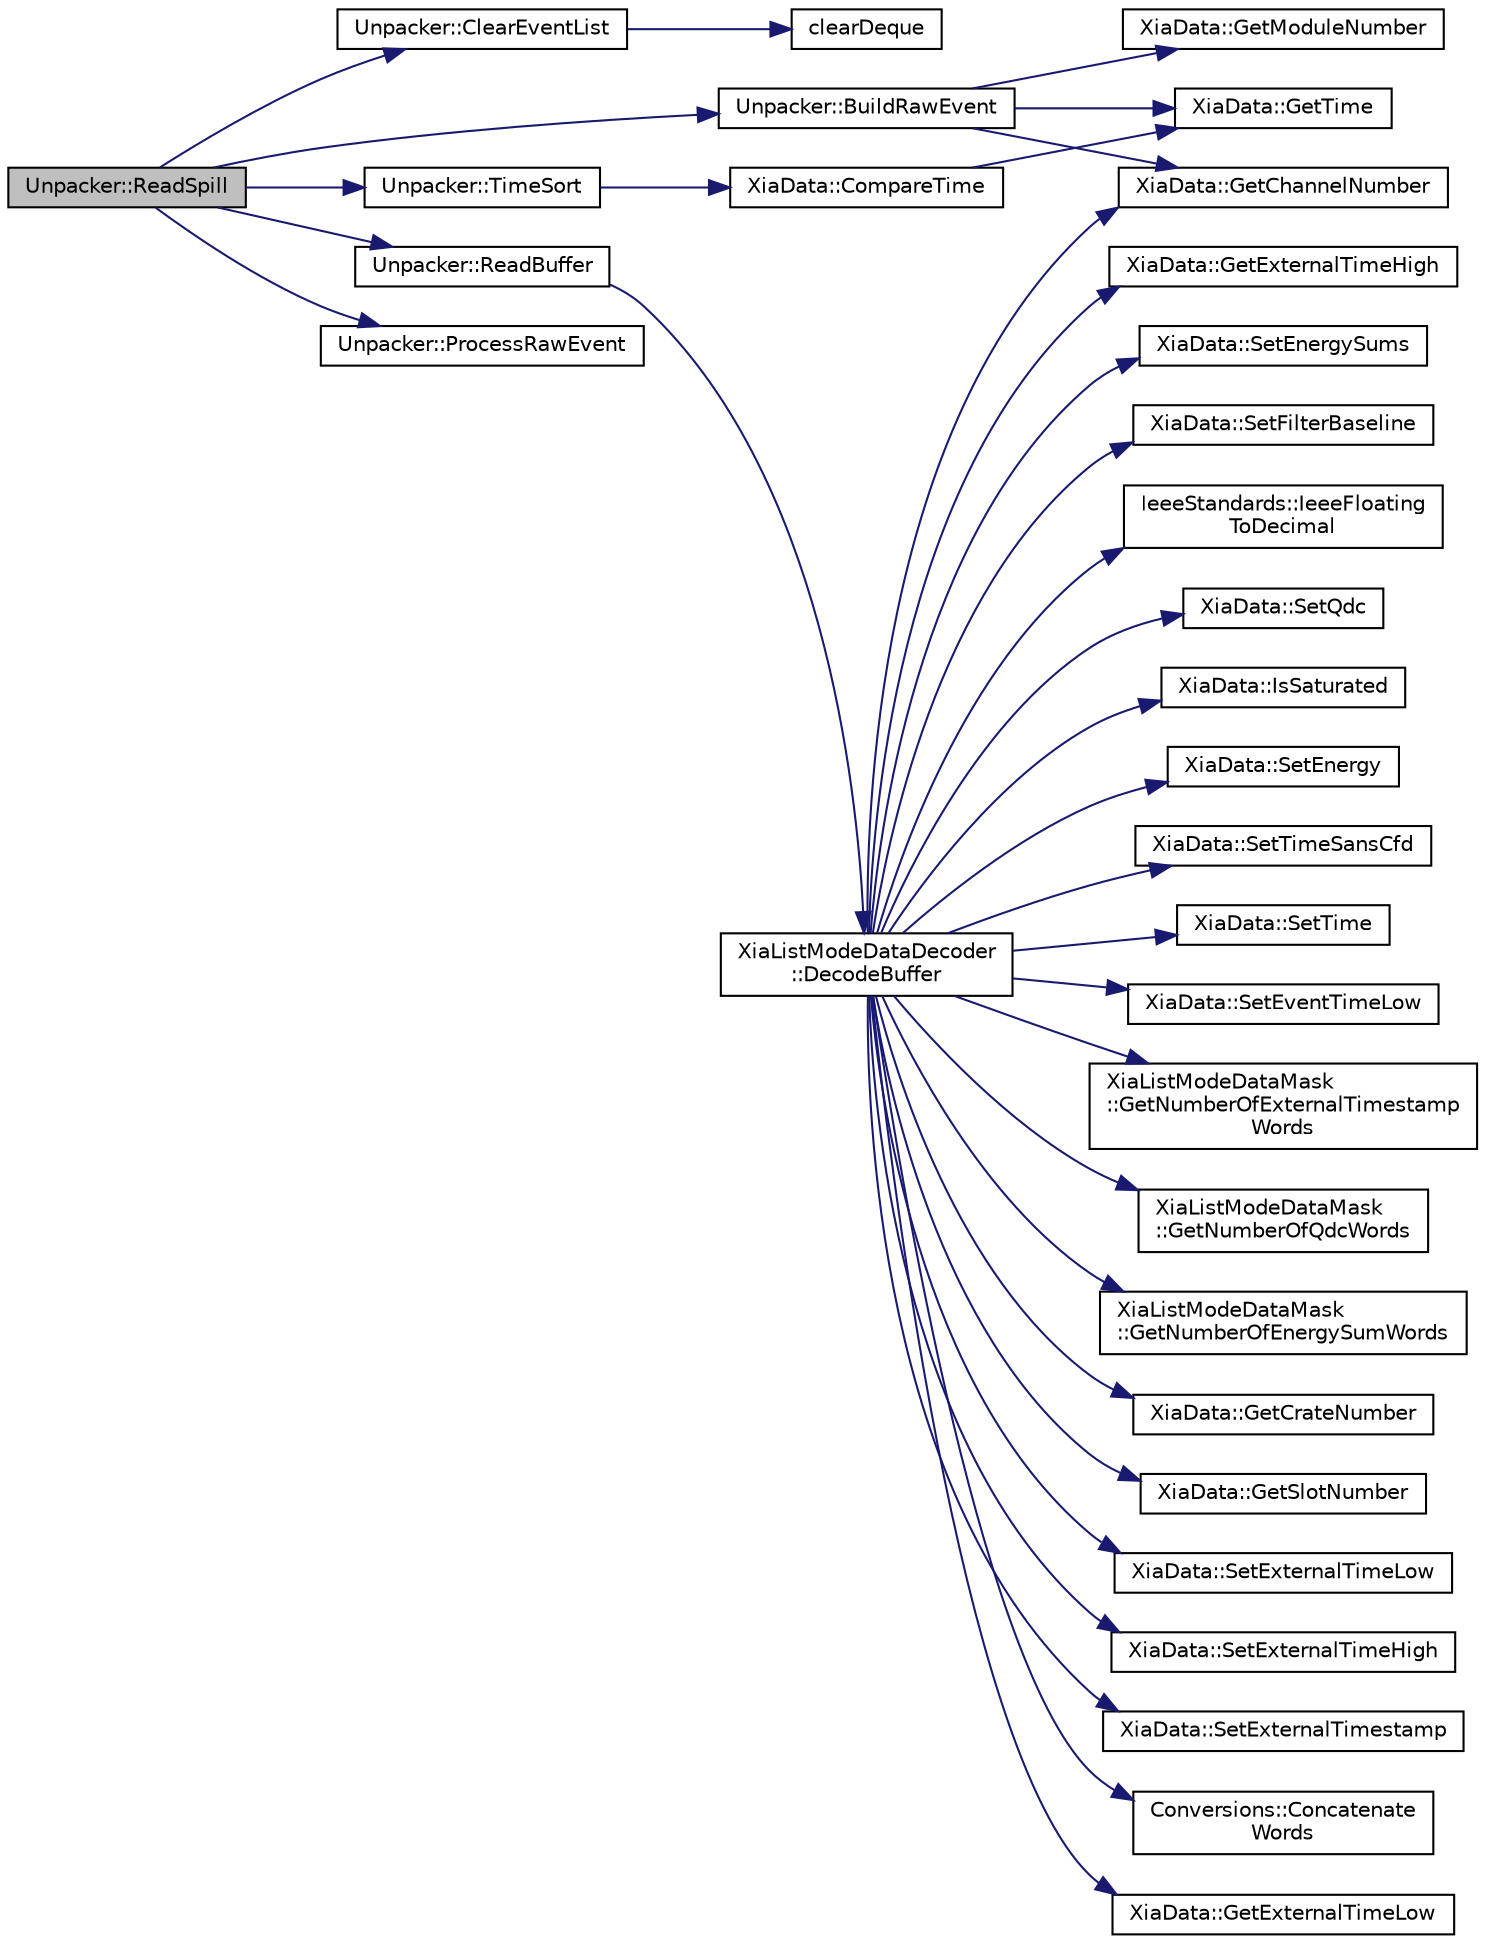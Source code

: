 digraph "Unpacker::ReadSpill"
{
  edge [fontname="Helvetica",fontsize="10",labelfontname="Helvetica",labelfontsize="10"];
  node [fontname="Helvetica",fontsize="10",shape=record];
  rankdir="LR";
  Node1 [label="Unpacker::ReadSpill",height=0.2,width=0.4,color="black", fillcolor="grey75", style="filled", fontcolor="black"];
  Node1 -> Node2 [color="midnightblue",fontsize="10",style="solid",fontname="Helvetica"];
  Node2 [label="Unpacker::ClearEventList",height=0.2,width=0.4,color="black", fillcolor="white", style="filled",URL="$d2/de8/class_unpacker.html#a18f4ca1aa3e85cfb8756e7ddeac9ac1a"];
  Node2 -> Node3 [color="midnightblue",fontsize="10",style="solid",fontname="Helvetica"];
  Node3 [label="clearDeque",height=0.2,width=0.4,color="black", fillcolor="white", style="filled",URL="$d0/d31/_unpacker_8cpp.html#a49e41fc5561685b7fb114361b47cbd81"];
  Node1 -> Node4 [color="midnightblue",fontsize="10",style="solid",fontname="Helvetica"];
  Node4 [label="Unpacker::ReadBuffer",height=0.2,width=0.4,color="black", fillcolor="white", style="filled",URL="$d2/de8/class_unpacker.html#a9aa457a02e9889f56db2465af609bdf4"];
  Node4 -> Node5 [color="midnightblue",fontsize="10",style="solid",fontname="Helvetica"];
  Node5 [label="XiaListModeDataDecoder\l::DecodeBuffer",height=0.2,width=0.4,color="black", fillcolor="white", style="filled",URL="$df/dea/class_xia_list_mode_data_decoder.html#a8aef1de2d68f3e04678c171650dbfc48"];
  Node5 -> Node6 [color="midnightblue",fontsize="10",style="solid",fontname="Helvetica"];
  Node6 [label="XiaData::SetEventTimeLow",height=0.2,width=0.4,color="black", fillcolor="white", style="filled",URL="$d2/ddd/class_xia_data.html#ab1d2117cb57edc28c5fbcc172e6f6226",tooltip="Sets the lower 32 bits of the event time. "];
  Node5 -> Node7 [color="midnightblue",fontsize="10",style="solid",fontname="Helvetica"];
  Node7 [label="XiaListModeDataMask\l::GetNumberOfExternalTimestamp\lWords",height=0.2,width=0.4,color="black", fillcolor="white", style="filled",URL="$dc/d76/class_xia_list_mode_data_mask.html#ae7b6abea7530a613bcaf8467f77e3431"];
  Node5 -> Node8 [color="midnightblue",fontsize="10",style="solid",fontname="Helvetica"];
  Node8 [label="XiaListModeDataMask\l::GetNumberOfQdcWords",height=0.2,width=0.4,color="black", fillcolor="white", style="filled",URL="$dc/d76/class_xia_list_mode_data_mask.html#a2636ba87b479c5d1351d181b6f7c82c2"];
  Node5 -> Node9 [color="midnightblue",fontsize="10",style="solid",fontname="Helvetica"];
  Node9 [label="XiaListModeDataMask\l::GetNumberOfEnergySumWords",height=0.2,width=0.4,color="black", fillcolor="white", style="filled",URL="$dc/d76/class_xia_list_mode_data_mask.html#a10cfe7418c0d2c2b8c3acd2725b98f74"];
  Node5 -> Node10 [color="midnightblue",fontsize="10",style="solid",fontname="Helvetica"];
  Node10 [label="XiaData::GetCrateNumber",height=0.2,width=0.4,color="black", fillcolor="white", style="filled",URL="$d2/ddd/class_xia_data.html#a532a17e56667eaec25330d0bc0a6797b"];
  Node5 -> Node11 [color="midnightblue",fontsize="10",style="solid",fontname="Helvetica"];
  Node11 [label="XiaData::GetSlotNumber",height=0.2,width=0.4,color="black", fillcolor="white", style="filled",URL="$d2/ddd/class_xia_data.html#ae6409571b278d1d974c3e67842ea3495"];
  Node5 -> Node12 [color="midnightblue",fontsize="10",style="solid",fontname="Helvetica"];
  Node12 [label="XiaData::GetChannelNumber",height=0.2,width=0.4,color="black", fillcolor="white", style="filled",URL="$d2/ddd/class_xia_data.html#a34bf9ef6f8f1dee918da2be675e7767a"];
  Node5 -> Node13 [color="midnightblue",fontsize="10",style="solid",fontname="Helvetica"];
  Node13 [label="XiaData::SetExternalTimeLow",height=0.2,width=0.4,color="black", fillcolor="white", style="filled",URL="$d2/ddd/class_xia_data.html#a673d1a85a4a03615668e99da93e30db5",tooltip="Sets the lower 32 bits of the external event time. "];
  Node5 -> Node14 [color="midnightblue",fontsize="10",style="solid",fontname="Helvetica"];
  Node14 [label="XiaData::SetExternalTimeHigh",height=0.2,width=0.4,color="black", fillcolor="white", style="filled",URL="$d2/ddd/class_xia_data.html#a4dc1410b6214be80115181cedd88a044",tooltip="Sets the upper 16 bits of the external event time. "];
  Node5 -> Node15 [color="midnightblue",fontsize="10",style="solid",fontname="Helvetica"];
  Node15 [label="XiaData::SetExternalTimestamp",height=0.2,width=0.4,color="black", fillcolor="white", style="filled",URL="$d2/ddd/class_xia_data.html#a0c4fc5e4fcf490969bdbe6e1583b38e3",tooltip="Sets the value of the concatenated external timestamp. "];
  Node5 -> Node16 [color="midnightblue",fontsize="10",style="solid",fontname="Helvetica"];
  Node16 [label="Conversions::Concatenate\lWords",height=0.2,width=0.4,color="black", fillcolor="white", style="filled",URL="$dd/df8/namespace_conversions.html#ab4a6f68a55e2cb0cae208ea8ba028e37"];
  Node5 -> Node17 [color="midnightblue",fontsize="10",style="solid",fontname="Helvetica"];
  Node17 [label="XiaData::GetExternalTimeLow",height=0.2,width=0.4,color="black", fillcolor="white", style="filled",URL="$d2/ddd/class_xia_data.html#ac0a5410997d9b116ebae66651a3278c8"];
  Node5 -> Node18 [color="midnightblue",fontsize="10",style="solid",fontname="Helvetica"];
  Node18 [label="XiaData::GetExternalTimeHigh",height=0.2,width=0.4,color="black", fillcolor="white", style="filled",URL="$d2/ddd/class_xia_data.html#a7a35b41ce4920c43eaaa4ce1c46ffaac"];
  Node5 -> Node19 [color="midnightblue",fontsize="10",style="solid",fontname="Helvetica"];
  Node19 [label="XiaData::SetEnergySums",height=0.2,width=0.4,color="black", fillcolor="white", style="filled",URL="$d2/ddd/class_xia_data.html#a87c703d624bdaecfd584a75a4ce2c73e",tooltip="Sets the energy sums calculated on-board. "];
  Node5 -> Node20 [color="midnightblue",fontsize="10",style="solid",fontname="Helvetica"];
  Node20 [label="XiaData::SetFilterBaseline",height=0.2,width=0.4,color="black", fillcolor="white", style="filled",URL="$d2/ddd/class_xia_data.html#a88e29fec9a50f6f1e3ecbeaedd03456c",tooltip="Sets the baseline recorded on the module if the energy sums were recorded in the data stream..."];
  Node5 -> Node21 [color="midnightblue",fontsize="10",style="solid",fontname="Helvetica"];
  Node21 [label="IeeeStandards::IeeeFloating\lToDecimal",height=0.2,width=0.4,color="black", fillcolor="white", style="filled",URL="$d6/d23/namespace_ieee_standards.html#a3215bf702bd2a12adf40e54f894d7d27"];
  Node5 -> Node22 [color="midnightblue",fontsize="10",style="solid",fontname="Helvetica"];
  Node22 [label="XiaData::SetQdc",height=0.2,width=0.4,color="black", fillcolor="white", style="filled",URL="$d2/ddd/class_xia_data.html#ac68b617d4dfc56484670219f8cb2ef3f",tooltip="Sets the QDCs that were calculated on-board. "];
  Node5 -> Node23 [color="midnightblue",fontsize="10",style="solid",fontname="Helvetica"];
  Node23 [label="XiaData::IsSaturated",height=0.2,width=0.4,color="black", fillcolor="white", style="filled",URL="$d2/ddd/class_xia_data.html#a71da12674be88f691bc00b7b0090c3f1"];
  Node5 -> Node24 [color="midnightblue",fontsize="10",style="solid",fontname="Helvetica"];
  Node24 [label="XiaData::SetEnergy",height=0.2,width=0.4,color="black", fillcolor="white", style="filled",URL="$d2/ddd/class_xia_data.html#aaf91ca7a3d8cc1eb54ab6eca795ffefe",tooltip="Sets the energy calculated on-board. "];
  Node5 -> Node25 [color="midnightblue",fontsize="10",style="solid",fontname="Helvetica"];
  Node25 [label="XiaData::SetTimeSansCfd",height=0.2,width=0.4,color="black", fillcolor="white", style="filled",URL="$d2/ddd/class_xia_data.html#ae3f04642cb3383ae9e0756de8e2265f5",tooltip="Sets the calculated arrival time of the signal sans the CFD fractional time components. "];
  Node5 -> Node26 [color="midnightblue",fontsize="10",style="solid",fontname="Helvetica"];
  Node26 [label="XiaData::SetTime",height=0.2,width=0.4,color="black", fillcolor="white", style="filled",URL="$d2/ddd/class_xia_data.html#a45189c3a5409a4f6e1edddf46f78d402",tooltip="Sets the calculated arrival time of the signal. "];
  Node1 -> Node27 [color="midnightblue",fontsize="10",style="solid",fontname="Helvetica"];
  Node27 [label="Unpacker::TimeSort",height=0.2,width=0.4,color="black", fillcolor="white", style="filled",URL="$d2/de8/class_unpacker.html#a1271192c8b5d7fcee860a8b7974bf300",tooltip="The time of the last xia event in the raw event. "];
  Node27 -> Node28 [color="midnightblue",fontsize="10",style="solid",fontname="Helvetica"];
  Node28 [label="XiaData::CompareTime",height=0.2,width=0.4,color="black", fillcolor="white", style="filled",URL="$d2/ddd/class_xia_data.html#ab474bcbc4813df18a20e015c76df8db7",tooltip="A method that will compare the times of two XiaData classes this method can be used in conjunction wi..."];
  Node28 -> Node29 [color="midnightblue",fontsize="10",style="solid",fontname="Helvetica"];
  Node29 [label="XiaData::GetTime",height=0.2,width=0.4,color="black", fillcolor="white", style="filled",URL="$d2/ddd/class_xia_data.html#ac11c489cabed7180f6516d724d387a56"];
  Node1 -> Node30 [color="midnightblue",fontsize="10",style="solid",fontname="Helvetica"];
  Node30 [label="Unpacker::BuildRawEvent",height=0.2,width=0.4,color="black", fillcolor="white", style="filled",URL="$d2/de8/class_unpacker.html#af3b767d00a571f8ee416df9a89625cc0"];
  Node30 -> Node31 [color="midnightblue",fontsize="10",style="solid",fontname="Helvetica"];
  Node31 [label="XiaData::GetModuleNumber",height=0.2,width=0.4,color="black", fillcolor="white", style="filled",URL="$d2/ddd/class_xia_data.html#afcf7210c72022a696a926259d1c5ff84"];
  Node30 -> Node12 [color="midnightblue",fontsize="10",style="solid",fontname="Helvetica"];
  Node30 -> Node29 [color="midnightblue",fontsize="10",style="solid",fontname="Helvetica"];
  Node1 -> Node32 [color="midnightblue",fontsize="10",style="solid",fontname="Helvetica"];
  Node32 [label="Unpacker::ProcessRawEvent",height=0.2,width=0.4,color="black", fillcolor="white", style="filled",URL="$d2/de8/class_unpacker.html#a9388f58de41d2566ed9955df6a349d1d",tooltip="Process all events in the event list. "];
}
